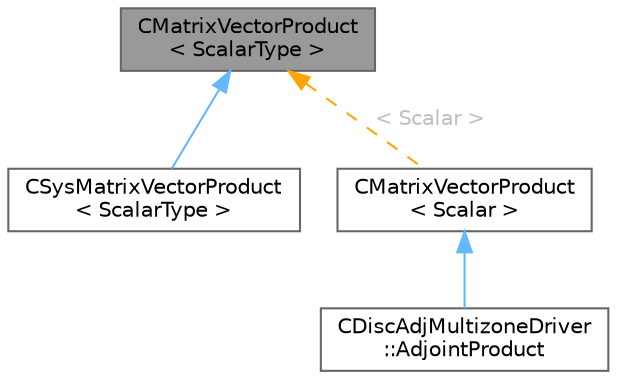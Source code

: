 digraph "CMatrixVectorProduct&lt; ScalarType &gt;"
{
 // LATEX_PDF_SIZE
  bgcolor="transparent";
  edge [fontname=Helvetica,fontsize=10,labelfontname=Helvetica,labelfontsize=10];
  node [fontname=Helvetica,fontsize=10,shape=box,height=0.2,width=0.4];
  Node1 [id="Node000001",label="CMatrixVectorProduct\l\< ScalarType \>",height=0.2,width=0.4,color="gray40", fillcolor="grey60", style="filled", fontcolor="black",tooltip="Abstract base class for defining matrix-vector products."];
  Node1 -> Node2 [id="edge1_Node000001_Node000002",dir="back",color="steelblue1",style="solid",tooltip=" "];
  Node2 [id="Node000002",label="CSysMatrixVectorProduct\l\< ScalarType \>",height=0.2,width=0.4,color="gray40", fillcolor="white", style="filled",URL="$classCSysMatrixVectorProduct.html",tooltip="Specialization of matrix-vector product that uses CSysMatrix class."];
  Node1 -> Node3 [id="edge2_Node000001_Node000003",dir="back",color="orange",style="dashed",tooltip=" ",label=" \< Scalar \>",fontcolor="grey" ];
  Node3 [id="Node000003",label="CMatrixVectorProduct\l\< Scalar \>",height=0.2,width=0.4,color="gray40", fillcolor="white", style="filled",URL="$classCMatrixVectorProduct.html",tooltip=" "];
  Node3 -> Node4 [id="edge3_Node000003_Node000004",dir="back",color="steelblue1",style="solid",tooltip=" "];
  Node4 [id="Node000004",label="CDiscAdjMultizoneDriver\l::AdjointProduct",height=0.2,width=0.4,color="gray40", fillcolor="white", style="filled",URL="$classCDiscAdjMultizoneDriver_1_1AdjointProduct.html",tooltip=" "];
}
